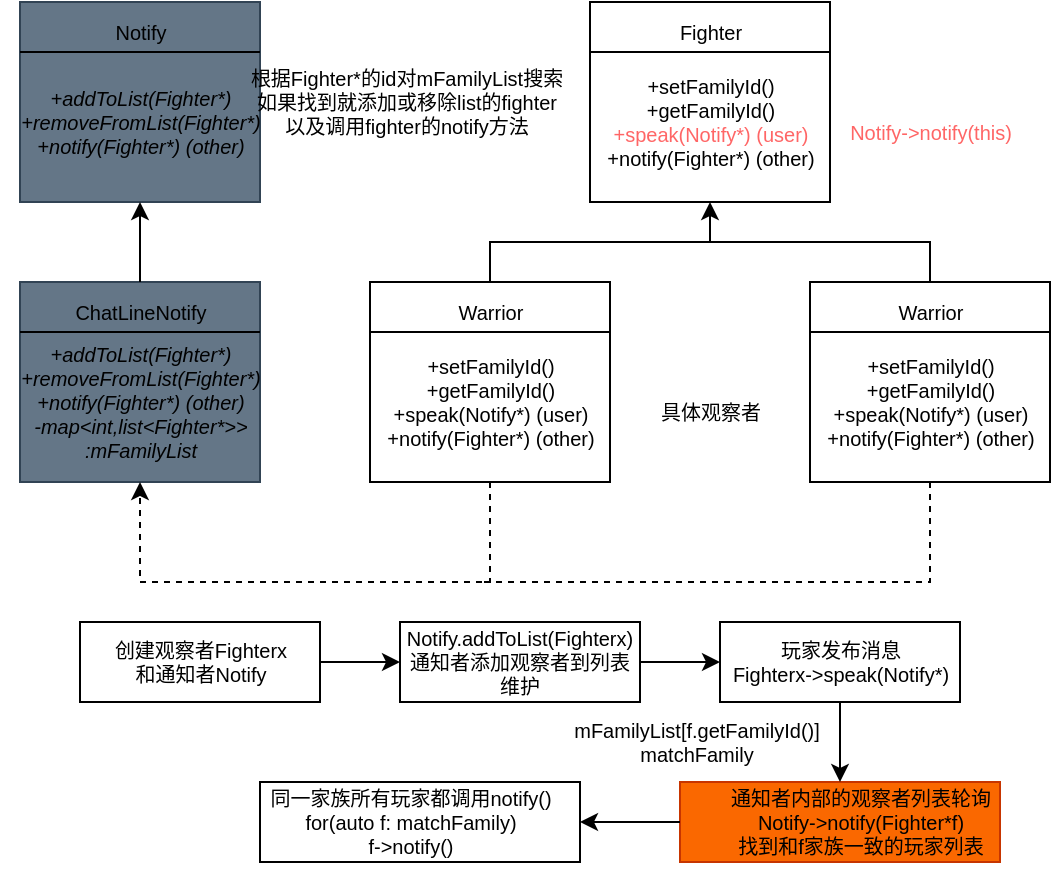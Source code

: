 <mxfile>
    <diagram id="EA_mpjZKMgW_DX3yp9mA" name="第 1 页">
        <mxGraphModel dx="347" dy="144" grid="1" gridSize="10" guides="1" tooltips="1" connect="1" arrows="1" fold="1" page="1" pageScale="1" pageWidth="827" pageHeight="1169" math="0" shadow="0">
            <root>
                <mxCell id="0"/>
                <mxCell id="1" parent="0"/>
                <mxCell id="17" value="" style="group" vertex="1" connectable="0" parent="1">
                    <mxGeometry x="500" y="30" width="225" height="100" as="geometry"/>
                </mxCell>
                <mxCell id="12" value="" style="whiteSpace=wrap;html=1;fontSize=10;" vertex="1" parent="17">
                    <mxGeometry x="5" width="120" height="100" as="geometry"/>
                </mxCell>
                <mxCell id="13" style="edgeStyle=none;html=1;exitX=0;exitY=0.25;exitDx=0;exitDy=0;entryX=1;entryY=0.25;entryDx=0;entryDy=0;fontSize=10;endArrow=none;endFill=0;" edge="1" parent="17" source="12" target="12">
                    <mxGeometry relative="1" as="geometry"/>
                </mxCell>
                <mxCell id="14" value="Fighter" style="text;html=1;align=center;verticalAlign=middle;resizable=0;points=[];autosize=1;strokeColor=none;fillColor=none;fontSize=10;" vertex="1" parent="17">
                    <mxGeometry x="40" width="50" height="30" as="geometry"/>
                </mxCell>
                <mxCell id="16" value="+setFamilyId()&lt;br&gt;+getFamilyId()&lt;br&gt;&lt;font color=&quot;#ff6666&quot;&gt;+speak(Notify*) (user)&lt;/font&gt;&lt;br&gt;+notify(Fighter*) (other)" style="text;html=1;align=center;verticalAlign=middle;resizable=0;points=[];autosize=1;strokeColor=none;fillColor=none;fontSize=10;" vertex="1" parent="17">
                    <mxGeometry y="30" width="130" height="60" as="geometry"/>
                </mxCell>
                <mxCell id="70" value="&lt;font color=&quot;#ff6666&quot;&gt;Notify-&amp;gt;notify(this)&lt;/font&gt;" style="text;html=1;align=center;verticalAlign=middle;resizable=0;points=[];autosize=1;strokeColor=none;fillColor=none;fontSize=10;" vertex="1" parent="17">
                    <mxGeometry x="125" y="50" width="100" height="30" as="geometry"/>
                </mxCell>
                <mxCell id="18" value="" style="group" vertex="1" connectable="0" parent="1">
                    <mxGeometry x="390" y="170" width="130" height="100" as="geometry"/>
                </mxCell>
                <mxCell id="19" value="" style="whiteSpace=wrap;html=1;fontSize=10;" vertex="1" parent="18">
                    <mxGeometry x="5" width="120" height="100" as="geometry"/>
                </mxCell>
                <mxCell id="20" style="edgeStyle=none;html=1;exitX=0;exitY=0.25;exitDx=0;exitDy=0;entryX=1;entryY=0.25;entryDx=0;entryDy=0;fontSize=10;endArrow=none;endFill=0;" edge="1" parent="18" source="19" target="19">
                    <mxGeometry relative="1" as="geometry"/>
                </mxCell>
                <mxCell id="21" value="Warrior" style="text;html=1;align=center;verticalAlign=middle;resizable=0;points=[];autosize=1;strokeColor=none;fillColor=none;fontSize=10;" vertex="1" parent="18">
                    <mxGeometry x="35" width="60" height="30" as="geometry"/>
                </mxCell>
                <mxCell id="22" value="+setFamilyId()&lt;br&gt;+getFamilyId()&lt;br&gt;+speak(Notify*) (user)&lt;br&gt;+notify(Fighter*) (other)" style="text;html=1;align=center;verticalAlign=middle;resizable=0;points=[];autosize=1;strokeColor=none;fillColor=none;fontSize=10;" vertex="1" parent="18">
                    <mxGeometry y="30" width="130" height="60" as="geometry"/>
                </mxCell>
                <mxCell id="23" value="" style="group" vertex="1" connectable="0" parent="1">
                    <mxGeometry x="610" y="170" width="130" height="100" as="geometry"/>
                </mxCell>
                <mxCell id="24" value="" style="whiteSpace=wrap;html=1;fontSize=10;" vertex="1" parent="23">
                    <mxGeometry x="5" width="120" height="100" as="geometry"/>
                </mxCell>
                <mxCell id="25" style="edgeStyle=none;html=1;exitX=0;exitY=0.25;exitDx=0;exitDy=0;entryX=1;entryY=0.25;entryDx=0;entryDy=0;fontSize=10;endArrow=none;endFill=0;" edge="1" parent="23" source="24" target="24">
                    <mxGeometry relative="1" as="geometry"/>
                </mxCell>
                <mxCell id="26" value="Warrior" style="text;html=1;align=center;verticalAlign=middle;resizable=0;points=[];autosize=1;strokeColor=none;fillColor=none;fontSize=10;" vertex="1" parent="23">
                    <mxGeometry x="35" width="60" height="30" as="geometry"/>
                </mxCell>
                <mxCell id="27" value="+setFamilyId()&lt;br&gt;+getFamilyId()&lt;br&gt;+speak(Notify*) (user)&lt;br&gt;+notify(Fighter*) (other)" style="text;html=1;align=center;verticalAlign=middle;resizable=0;points=[];autosize=1;strokeColor=none;fillColor=none;fontSize=10;" vertex="1" parent="23">
                    <mxGeometry y="30" width="130" height="60" as="geometry"/>
                </mxCell>
                <mxCell id="28" style="edgeStyle=orthogonalEdgeStyle;html=1;fontSize=10;endArrow=classic;endFill=1;entryX=0.5;entryY=1;entryDx=0;entryDy=0;rounded=0;" edge="1" parent="1" source="21" target="12">
                    <mxGeometry relative="1" as="geometry">
                        <mxPoint x="455" y="140" as="targetPoint"/>
                        <Array as="points">
                            <mxPoint x="455" y="150"/>
                            <mxPoint x="565" y="150"/>
                        </Array>
                    </mxGeometry>
                </mxCell>
                <mxCell id="30" style="edgeStyle=orthogonalEdgeStyle;rounded=0;html=1;fontSize=10;endArrow=none;endFill=0;" edge="1" parent="1" source="26">
                    <mxGeometry relative="1" as="geometry">
                        <mxPoint x="560" y="150" as="targetPoint"/>
                        <Array as="points">
                            <mxPoint x="675" y="150"/>
                        </Array>
                    </mxGeometry>
                </mxCell>
                <mxCell id="31" value="具体观察者" style="text;html=1;align=center;verticalAlign=middle;resizable=0;points=[];autosize=1;strokeColor=none;fillColor=none;fontSize=10;" vertex="1" parent="1">
                    <mxGeometry x="530" y="220" width="70" height="30" as="geometry"/>
                </mxCell>
                <mxCell id="37" value="" style="group" vertex="1" connectable="0" parent="1">
                    <mxGeometry x="210" y="30" width="140" height="100" as="geometry"/>
                </mxCell>
                <mxCell id="33" value="" style="whiteSpace=wrap;html=1;fontSize=10;fillColor=#647687;fontColor=#ffffff;strokeColor=#314354;" vertex="1" parent="37">
                    <mxGeometry x="10" width="120" height="100" as="geometry"/>
                </mxCell>
                <mxCell id="34" style="edgeStyle=none;html=1;exitX=0;exitY=0.25;exitDx=0;exitDy=0;entryX=1;entryY=0.25;entryDx=0;entryDy=0;fontSize=10;endArrow=none;endFill=0;" edge="1" parent="37" source="33" target="33">
                    <mxGeometry relative="1" as="geometry"/>
                </mxCell>
                <mxCell id="35" value="Notify" style="text;html=1;align=center;verticalAlign=middle;resizable=0;points=[];autosize=1;strokeColor=none;fillColor=none;fontSize=10;" vertex="1" parent="37">
                    <mxGeometry x="45" width="50" height="30" as="geometry"/>
                </mxCell>
                <mxCell id="36" value="&lt;i&gt;+addToList(Fighter*)&lt;br&gt;+removeFromList(Fighter*)&lt;br&gt;+notify(Fighter*) (other)&lt;/i&gt;" style="text;html=1;align=center;verticalAlign=middle;resizable=0;points=[];autosize=1;strokeColor=none;fillColor=none;fontSize=10;" vertex="1" parent="37">
                    <mxGeometry y="35" width="140" height="50" as="geometry"/>
                </mxCell>
                <mxCell id="38" value="" style="group" vertex="1" connectable="0" parent="1">
                    <mxGeometry x="210" y="170" width="150" height="100" as="geometry"/>
                </mxCell>
                <mxCell id="39" value="" style="whiteSpace=wrap;html=1;fontSize=10;fillColor=#647687;fontColor=#ffffff;strokeColor=#314354;" vertex="1" parent="38">
                    <mxGeometry x="10" width="120" height="100" as="geometry"/>
                </mxCell>
                <mxCell id="40" style="edgeStyle=none;html=1;exitX=0;exitY=0.25;exitDx=0;exitDy=0;entryX=1;entryY=0.25;entryDx=0;entryDy=0;fontSize=10;endArrow=none;endFill=0;" edge="1" parent="38" source="39" target="39">
                    <mxGeometry relative="1" as="geometry"/>
                </mxCell>
                <mxCell id="41" value="ChatLineNotify" style="text;html=1;align=center;verticalAlign=middle;resizable=0;points=[];autosize=1;strokeColor=none;fillColor=none;fontSize=10;" vertex="1" parent="38">
                    <mxGeometry x="25" width="90" height="30" as="geometry"/>
                </mxCell>
                <mxCell id="42" value="&lt;i&gt;+addToList(Fighter*)&lt;br&gt;+removeFromList(Fighter*)&lt;br&gt;+notify(Fighter*) (other)&lt;br&gt;-map&amp;lt;int,list&amp;lt;Fighter*&amp;gt;&amp;gt;&lt;br&gt;:mFamilyList&lt;br&gt;&lt;/i&gt;" style="text;html=1;align=center;verticalAlign=middle;resizable=0;points=[];autosize=1;strokeColor=none;fillColor=none;fontSize=10;" vertex="1" parent="38">
                    <mxGeometry y="25" width="140" height="70" as="geometry"/>
                </mxCell>
                <mxCell id="43" value="根据Fighter*的id对mFamilyList搜索&lt;br&gt;如果找到就添加或移除list的fighter&lt;br&gt;以及调用fighter的notify方法" style="text;html=1;align=center;verticalAlign=middle;resizable=0;points=[];autosize=1;strokeColor=none;fillColor=none;fontSize=10;" vertex="1" parent="1">
                    <mxGeometry x="323" y="55" width="180" height="50" as="geometry"/>
                </mxCell>
                <mxCell id="44" style="edgeStyle=orthogonalEdgeStyle;rounded=0;html=1;entryX=0.5;entryY=1;entryDx=0;entryDy=0;fontSize=10;endArrow=classic;endFill=1;dashed=1;" edge="1" parent="1" source="19" target="39">
                    <mxGeometry relative="1" as="geometry">
                        <Array as="points">
                            <mxPoint x="455" y="320"/>
                            <mxPoint x="280" y="320"/>
                        </Array>
                    </mxGeometry>
                </mxCell>
                <mxCell id="45" style="edgeStyle=orthogonalEdgeStyle;rounded=0;html=1;dashed=1;fontSize=10;endArrow=none;endFill=0;" edge="1" parent="1" source="24">
                    <mxGeometry relative="1" as="geometry">
                        <mxPoint x="450" y="320" as="targetPoint"/>
                        <Array as="points">
                            <mxPoint x="675" y="320"/>
                        </Array>
                    </mxGeometry>
                </mxCell>
                <mxCell id="46" style="edgeStyle=orthogonalEdgeStyle;rounded=0;html=1;entryX=0.5;entryY=1;entryDx=0;entryDy=0;fontSize=10;endArrow=classic;endFill=1;" edge="1" parent="1" source="41" target="33">
                    <mxGeometry relative="1" as="geometry"/>
                </mxCell>
                <mxCell id="69" value="" style="group" vertex="1" connectable="0" parent="1">
                    <mxGeometry x="250" y="340" width="465" height="125" as="geometry"/>
                </mxCell>
                <mxCell id="48" value="" style="whiteSpace=wrap;html=1;fontSize=10;" vertex="1" parent="69">
                    <mxGeometry x="320" width="120" height="40" as="geometry"/>
                </mxCell>
                <mxCell id="47" value="玩家发布消息&lt;br&gt;Fighterx-&amp;gt;speak(Notify*)" style="text;html=1;align=center;verticalAlign=middle;resizable=0;points=[];autosize=1;strokeColor=none;fillColor=none;fontSize=10;" vertex="1" parent="69">
                    <mxGeometry x="315" width="130" height="40" as="geometry"/>
                </mxCell>
                <mxCell id="49" value="" style="whiteSpace=wrap;html=1;fontSize=10;fillColor=#fa6800;fontColor=#000000;strokeColor=#C73500;" vertex="1" parent="69">
                    <mxGeometry x="300" y="80" width="160" height="40" as="geometry"/>
                </mxCell>
                <mxCell id="64" style="edgeStyle=orthogonalEdgeStyle;rounded=0;html=1;fontSize=10;endArrow=classic;endFill=1;" edge="1" parent="69" source="47" target="49">
                    <mxGeometry relative="1" as="geometry"/>
                </mxCell>
                <mxCell id="51" value="通知者内部的观察者列表轮询&lt;br&gt;Notify-&amp;gt;notify(Fighter*f)&lt;br&gt;找到和f家族一致的玩家列表" style="text;html=1;align=center;verticalAlign=middle;resizable=0;points=[];autosize=1;strokeColor=none;fillColor=none;fontSize=10;" vertex="1" parent="69">
                    <mxGeometry x="315" y="75" width="150" height="50" as="geometry"/>
                </mxCell>
                <mxCell id="54" value="" style="whiteSpace=wrap;html=1;fontSize=10;" vertex="1" parent="69">
                    <mxGeometry width="120" height="40" as="geometry"/>
                </mxCell>
                <mxCell id="55" value="创建观察者Fighterx&lt;br&gt;和通知者Notify" style="text;html=1;align=center;verticalAlign=middle;resizable=0;points=[];autosize=1;strokeColor=none;fillColor=none;fontSize=10;" vertex="1" parent="69">
                    <mxGeometry x="5" width="110" height="40" as="geometry"/>
                </mxCell>
                <mxCell id="60" style="edgeStyle=orthogonalEdgeStyle;rounded=0;html=1;exitX=1;exitY=0.5;exitDx=0;exitDy=0;entryX=0;entryY=0.5;entryDx=0;entryDy=0;fontSize=10;endArrow=classic;endFill=1;" edge="1" parent="69" source="56" target="48">
                    <mxGeometry relative="1" as="geometry"/>
                </mxCell>
                <mxCell id="56" value="Notify.addToList(Fighterx)&lt;br&gt;通知者添加观察者到列表维护" style="whiteSpace=wrap;html=1;fontSize=10;" vertex="1" parent="69">
                    <mxGeometry x="160" width="120" height="40" as="geometry"/>
                </mxCell>
                <mxCell id="59" style="edgeStyle=orthogonalEdgeStyle;rounded=0;html=1;exitX=1;exitY=0.5;exitDx=0;exitDy=0;entryX=0;entryY=0.5;entryDx=0;entryDy=0;fontSize=10;endArrow=classic;endFill=1;" edge="1" parent="69" source="54" target="56">
                    <mxGeometry relative="1" as="geometry"/>
                </mxCell>
                <mxCell id="63" value="" style="whiteSpace=wrap;html=1;fontSize=10;" vertex="1" parent="69">
                    <mxGeometry x="90" y="80" width="160" height="40" as="geometry"/>
                </mxCell>
                <mxCell id="68" style="edgeStyle=orthogonalEdgeStyle;rounded=0;html=1;exitX=0;exitY=0.5;exitDx=0;exitDy=0;fontSize=10;endArrow=classic;endFill=1;" edge="1" parent="69" source="49" target="63">
                    <mxGeometry relative="1" as="geometry"/>
                </mxCell>
                <mxCell id="62" value="同一家族所有玩家都调用notify()&lt;br&gt;for(auto f: matchFamily)&lt;br style=&quot;border-color: var(--border-color);&quot;&gt;f-&amp;gt;notify()" style="text;html=1;align=center;verticalAlign=middle;resizable=0;points=[];autosize=1;strokeColor=none;fillColor=none;fontSize=10;" vertex="1" parent="69">
                    <mxGeometry x="85" y="75" width="160" height="50" as="geometry"/>
                </mxCell>
                <mxCell id="65" value="mFamilyList[f.getFamilyId()]&lt;br&gt;matchFamily" style="text;html=1;align=center;verticalAlign=middle;resizable=0;points=[];autosize=1;strokeColor=none;fillColor=none;fontSize=10;" vertex="1" parent="69">
                    <mxGeometry x="233" y="40" width="150" height="40" as="geometry"/>
                </mxCell>
            </root>
        </mxGraphModel>
    </diagram>
</mxfile>